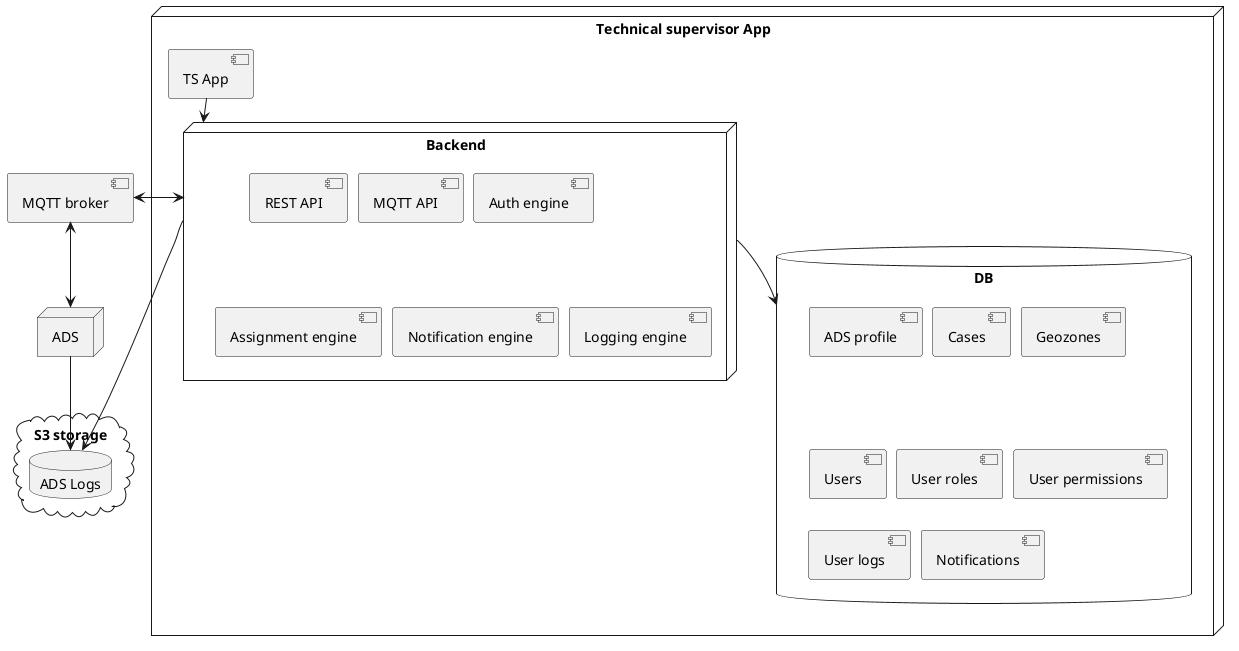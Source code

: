 @startuml
skinparam nodesep 10
skinparam ranksep 5

scale 1.0

node "Technical supervisor App" as ts {
    component "TS App" as gui

    node "Backend" as backend {
        component "REST API"
        component "MQTT API"
        component "Auth engine"
        component "Assignment engine"
        component "Notification engine"
        component "Logging engine"
    }

    database "DB" as db {
        component "ADS profile"
        component "Cases"
        component "Geozones"
        component "Users"
        component "User roles"
        component "User permissions"
        component "User logs"
        component "Notifications"
    }
}

node "ADS" as ads

component "MQTT broker" as mqtt_broker

cloud "S3 storage" {
    database "ADS Logs" as ads_db
}

backend --> db
ads -down-> ads_db
ads <-up-> mqtt_broker
mqtt_broker <--left-> backend
backend -> ads_db
gui -down-> backend
@enduml